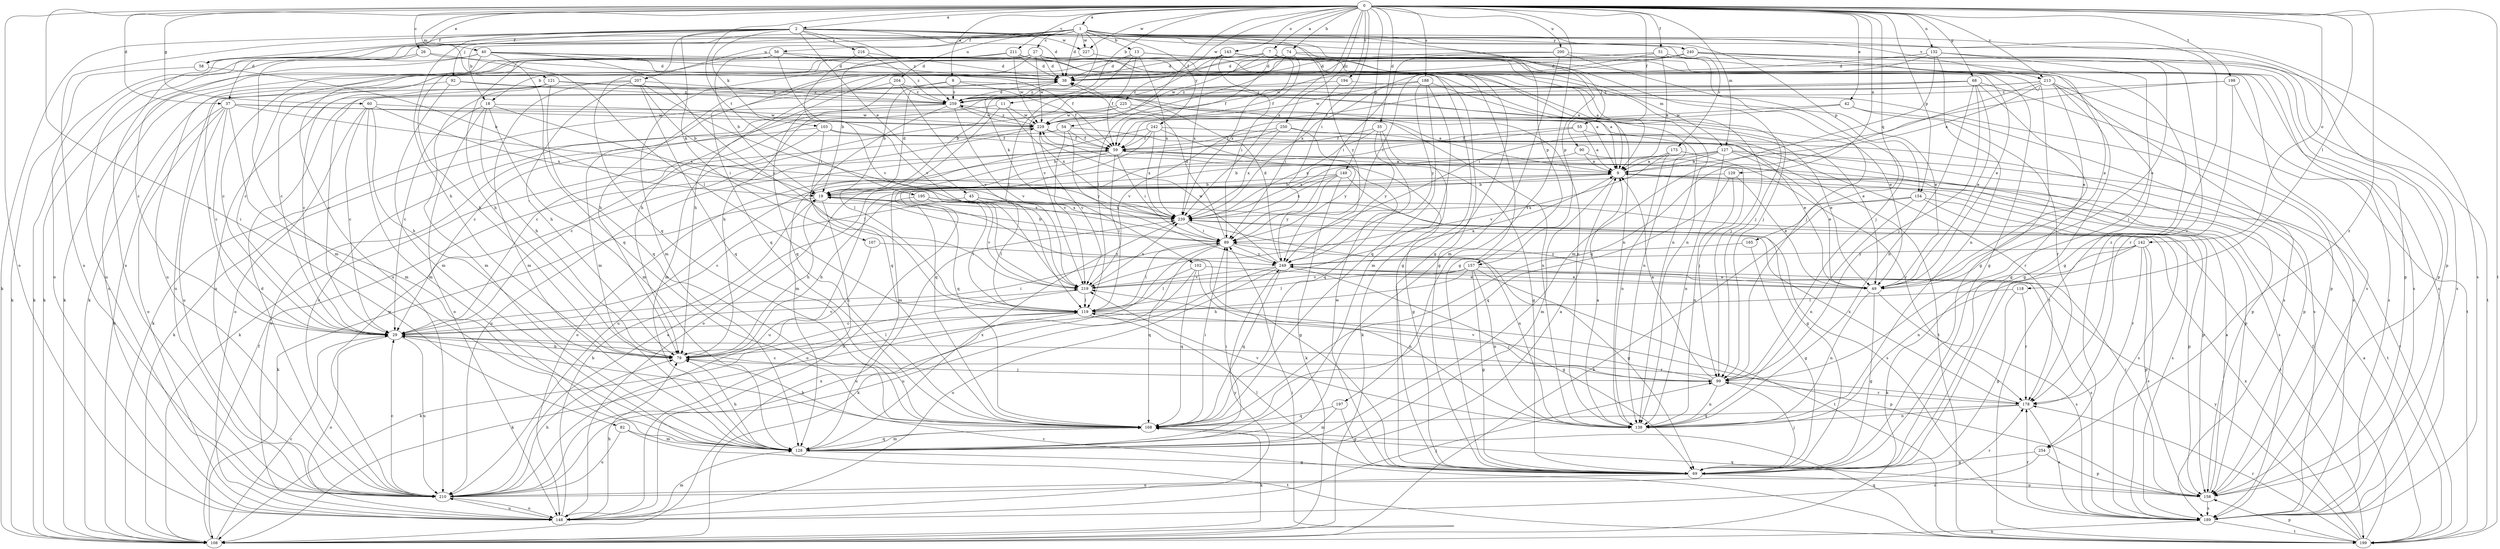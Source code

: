 strict digraph  {
0;
1;
2;
7;
8;
9;
11;
13;
18;
19;
26;
27;
29;
35;
37;
38;
40;
42;
45;
49;
51;
54;
55;
56;
58;
59;
60;
68;
69;
74;
79;
82;
89;
90;
92;
99;
102;
103;
107;
108;
118;
119;
121;
127;
128;
129;
132;
138;
142;
143;
148;
149;
154;
157;
158;
165;
168;
173;
178;
188;
189;
194;
195;
197;
198;
199;
200;
204;
207;
210;
211;
213;
216;
219;
225;
227;
229;
239;
240;
242;
249;
250;
254;
259;
0 -> 1  [label=a];
0 -> 2  [label=a];
0 -> 7  [label=a];
0 -> 8  [label=a];
0 -> 11  [label=b];
0 -> 26  [label=c];
0 -> 35  [label=d];
0 -> 37  [label=d];
0 -> 40  [label=e];
0 -> 42  [label=e];
0 -> 51  [label=f];
0 -> 54  [label=f];
0 -> 55  [label=f];
0 -> 60  [label=g];
0 -> 68  [label=g];
0 -> 74  [label=h];
0 -> 82  [label=i];
0 -> 89  [label=i];
0 -> 118  [label=l];
0 -> 121  [label=m];
0 -> 127  [label=m];
0 -> 129  [label=n];
0 -> 132  [label=n];
0 -> 142  [label=o];
0 -> 143  [label=o];
0 -> 148  [label=o];
0 -> 149  [label=p];
0 -> 154  [label=p];
0 -> 165  [label=q];
0 -> 188  [label=s];
0 -> 194  [label=t];
0 -> 195  [label=t];
0 -> 197  [label=t];
0 -> 198  [label=t];
0 -> 199  [label=t];
0 -> 200  [label=u];
0 -> 211  [label=v];
0 -> 213  [label=v];
0 -> 225  [label=w];
0 -> 227  [label=w];
0 -> 239  [label=x];
0 -> 250  [label=z];
0 -> 254  [label=z];
1 -> 13  [label=b];
1 -> 18  [label=b];
1 -> 27  [label=c];
1 -> 37  [label=d];
1 -> 38  [label=d];
1 -> 56  [label=f];
1 -> 58  [label=f];
1 -> 102  [label=k];
1 -> 148  [label=o];
1 -> 154  [label=p];
1 -> 157  [label=p];
1 -> 173  [label=r];
1 -> 189  [label=s];
1 -> 204  [label=u];
1 -> 207  [label=u];
1 -> 210  [label=u];
1 -> 213  [label=v];
1 -> 227  [label=w];
1 -> 240  [label=y];
1 -> 242  [label=y];
1 -> 249  [label=y];
1 -> 254  [label=z];
2 -> 38  [label=d];
2 -> 45  [label=e];
2 -> 58  [label=f];
2 -> 69  [label=g];
2 -> 79  [label=h];
2 -> 90  [label=j];
2 -> 92  [label=j];
2 -> 103  [label=k];
2 -> 107  [label=k];
2 -> 108  [label=k];
2 -> 157  [label=p];
2 -> 158  [label=p];
2 -> 168  [label=q];
2 -> 210  [label=u];
2 -> 216  [label=v];
2 -> 227  [label=w];
2 -> 259  [label=z];
7 -> 9  [label=a];
7 -> 18  [label=b];
7 -> 38  [label=d];
7 -> 49  [label=e];
7 -> 59  [label=f];
7 -> 79  [label=h];
7 -> 127  [label=m];
7 -> 189  [label=s];
7 -> 229  [label=w];
7 -> 239  [label=x];
8 -> 19  [label=b];
8 -> 59  [label=f];
8 -> 99  [label=j];
8 -> 210  [label=u];
8 -> 259  [label=z];
9 -> 19  [label=b];
9 -> 128  [label=m];
9 -> 158  [label=p];
9 -> 199  [label=t];
9 -> 210  [label=u];
11 -> 29  [label=c];
11 -> 119  [label=l];
11 -> 229  [label=w];
11 -> 239  [label=x];
13 -> 38  [label=d];
13 -> 59  [label=f];
13 -> 108  [label=k];
13 -> 119  [label=l];
13 -> 189  [label=s];
13 -> 199  [label=t];
13 -> 239  [label=x];
18 -> 29  [label=c];
18 -> 79  [label=h];
18 -> 89  [label=i];
18 -> 128  [label=m];
18 -> 148  [label=o];
18 -> 229  [label=w];
19 -> 38  [label=d];
19 -> 69  [label=g];
19 -> 79  [label=h];
19 -> 108  [label=k];
19 -> 148  [label=o];
19 -> 199  [label=t];
19 -> 239  [label=x];
26 -> 38  [label=d];
26 -> 108  [label=k];
26 -> 119  [label=l];
26 -> 128  [label=m];
27 -> 9  [label=a];
27 -> 29  [label=c];
27 -> 38  [label=d];
27 -> 49  [label=e];
27 -> 69  [label=g];
27 -> 128  [label=m];
27 -> 148  [label=o];
27 -> 168  [label=q];
27 -> 229  [label=w];
29 -> 79  [label=h];
29 -> 89  [label=i];
29 -> 148  [label=o];
29 -> 178  [label=r];
29 -> 210  [label=u];
29 -> 219  [label=v];
35 -> 59  [label=f];
35 -> 108  [label=k];
35 -> 168  [label=q];
35 -> 239  [label=x];
35 -> 249  [label=y];
37 -> 9  [label=a];
37 -> 29  [label=c];
37 -> 108  [label=k];
37 -> 128  [label=m];
37 -> 148  [label=o];
37 -> 210  [label=u];
37 -> 229  [label=w];
37 -> 239  [label=x];
38 -> 259  [label=z];
40 -> 29  [label=c];
40 -> 38  [label=d];
40 -> 59  [label=f];
40 -> 79  [label=h];
40 -> 138  [label=n];
40 -> 168  [label=q];
40 -> 210  [label=u];
40 -> 219  [label=v];
42 -> 178  [label=r];
42 -> 189  [label=s];
42 -> 219  [label=v];
42 -> 229  [label=w];
45 -> 29  [label=c];
45 -> 119  [label=l];
45 -> 189  [label=s];
45 -> 239  [label=x];
49 -> 69  [label=g];
49 -> 138  [label=n];
49 -> 189  [label=s];
51 -> 9  [label=a];
51 -> 38  [label=d];
51 -> 69  [label=g];
51 -> 79  [label=h];
51 -> 89  [label=i];
51 -> 99  [label=j];
54 -> 49  [label=e];
54 -> 59  [label=f];
54 -> 108  [label=k];
54 -> 219  [label=v];
54 -> 249  [label=y];
55 -> 9  [label=a];
55 -> 49  [label=e];
55 -> 59  [label=f];
55 -> 148  [label=o];
56 -> 19  [label=b];
56 -> 29  [label=c];
56 -> 38  [label=d];
56 -> 69  [label=g];
56 -> 108  [label=k];
56 -> 219  [label=v];
58 -> 19  [label=b];
58 -> 108  [label=k];
59 -> 9  [label=a];
59 -> 69  [label=g];
59 -> 89  [label=i];
59 -> 99  [label=j];
59 -> 119  [label=l];
59 -> 128  [label=m];
59 -> 148  [label=o];
59 -> 210  [label=u];
60 -> 29  [label=c];
60 -> 79  [label=h];
60 -> 128  [label=m];
60 -> 148  [label=o];
60 -> 229  [label=w];
60 -> 239  [label=x];
68 -> 49  [label=e];
68 -> 59  [label=f];
68 -> 69  [label=g];
68 -> 79  [label=h];
68 -> 99  [label=j];
68 -> 138  [label=n];
68 -> 189  [label=s];
68 -> 259  [label=z];
69 -> 99  [label=j];
69 -> 119  [label=l];
69 -> 158  [label=p];
69 -> 210  [label=u];
69 -> 229  [label=w];
74 -> 38  [label=d];
74 -> 59  [label=f];
74 -> 99  [label=j];
74 -> 119  [label=l];
74 -> 189  [label=s];
79 -> 99  [label=j];
79 -> 119  [label=l];
82 -> 128  [label=m];
82 -> 199  [label=t];
82 -> 210  [label=u];
89 -> 19  [label=b];
89 -> 38  [label=d];
89 -> 69  [label=g];
89 -> 108  [label=k];
89 -> 119  [label=l];
89 -> 168  [label=q];
89 -> 249  [label=y];
90 -> 9  [label=a];
90 -> 158  [label=p];
90 -> 168  [label=q];
92 -> 29  [label=c];
92 -> 128  [label=m];
92 -> 138  [label=n];
92 -> 259  [label=z];
99 -> 9  [label=a];
99 -> 29  [label=c];
99 -> 138  [label=n];
99 -> 178  [label=r];
99 -> 219  [label=v];
102 -> 49  [label=e];
102 -> 119  [label=l];
102 -> 138  [label=n];
102 -> 168  [label=q];
102 -> 210  [label=u];
103 -> 29  [label=c];
103 -> 59  [label=f];
103 -> 119  [label=l];
103 -> 148  [label=o];
103 -> 158  [label=p];
107 -> 79  [label=h];
107 -> 249  [label=y];
108 -> 29  [label=c];
108 -> 59  [label=f];
108 -> 89  [label=i];
108 -> 239  [label=x];
118 -> 69  [label=g];
118 -> 119  [label=l];
118 -> 178  [label=r];
119 -> 29  [label=c];
119 -> 99  [label=j];
119 -> 108  [label=k];
119 -> 158  [label=p];
121 -> 9  [label=a];
121 -> 29  [label=c];
121 -> 49  [label=e];
121 -> 128  [label=m];
121 -> 168  [label=q];
121 -> 210  [label=u];
121 -> 259  [label=z];
127 -> 9  [label=a];
127 -> 19  [label=b];
127 -> 49  [label=e];
127 -> 138  [label=n];
127 -> 189  [label=s];
127 -> 199  [label=t];
127 -> 210  [label=u];
127 -> 239  [label=x];
128 -> 9  [label=a];
128 -> 69  [label=g];
128 -> 79  [label=h];
128 -> 89  [label=i];
128 -> 168  [label=q];
128 -> 239  [label=x];
129 -> 19  [label=b];
129 -> 49  [label=e];
129 -> 138  [label=n];
129 -> 168  [label=q];
132 -> 38  [label=d];
132 -> 49  [label=e];
132 -> 99  [label=j];
132 -> 128  [label=m];
132 -> 138  [label=n];
132 -> 178  [label=r];
132 -> 229  [label=w];
138 -> 9  [label=a];
138 -> 219  [label=v];
142 -> 108  [label=k];
142 -> 138  [label=n];
142 -> 158  [label=p];
142 -> 178  [label=r];
142 -> 189  [label=s];
142 -> 249  [label=y];
143 -> 38  [label=d];
143 -> 69  [label=g];
143 -> 89  [label=i];
143 -> 99  [label=j];
143 -> 210  [label=u];
143 -> 219  [label=v];
143 -> 239  [label=x];
148 -> 19  [label=b];
148 -> 79  [label=h];
148 -> 99  [label=j];
148 -> 128  [label=m];
148 -> 210  [label=u];
148 -> 249  [label=y];
149 -> 19  [label=b];
149 -> 69  [label=g];
149 -> 108  [label=k];
149 -> 148  [label=o];
149 -> 239  [label=x];
149 -> 249  [label=y];
154 -> 108  [label=k];
154 -> 138  [label=n];
154 -> 158  [label=p];
154 -> 189  [label=s];
154 -> 239  [label=x];
157 -> 49  [label=e];
157 -> 69  [label=g];
157 -> 79  [label=h];
157 -> 119  [label=l];
157 -> 138  [label=n];
157 -> 199  [label=t];
157 -> 219  [label=v];
158 -> 9  [label=a];
158 -> 89  [label=i];
158 -> 168  [label=q];
158 -> 189  [label=s];
165 -> 69  [label=g];
165 -> 249  [label=y];
168 -> 79  [label=h];
168 -> 89  [label=i];
168 -> 108  [label=k];
168 -> 128  [label=m];
173 -> 9  [label=a];
173 -> 138  [label=n];
173 -> 178  [label=r];
173 -> 219  [label=v];
178 -> 138  [label=n];
178 -> 168  [label=q];
178 -> 189  [label=s];
178 -> 239  [label=x];
188 -> 9  [label=a];
188 -> 128  [label=m];
188 -> 168  [label=q];
188 -> 229  [label=w];
188 -> 249  [label=y];
188 -> 259  [label=z];
189 -> 108  [label=k];
189 -> 178  [label=r];
189 -> 199  [label=t];
194 -> 49  [label=e];
194 -> 89  [label=i];
194 -> 259  [label=z];
195 -> 79  [label=h];
195 -> 119  [label=l];
195 -> 189  [label=s];
195 -> 219  [label=v];
195 -> 239  [label=x];
197 -> 69  [label=g];
197 -> 128  [label=m];
197 -> 168  [label=q];
198 -> 89  [label=i];
198 -> 178  [label=r];
198 -> 189  [label=s];
198 -> 259  [label=z];
199 -> 9  [label=a];
199 -> 29  [label=c];
199 -> 59  [label=f];
199 -> 158  [label=p];
199 -> 168  [label=q];
199 -> 178  [label=r];
199 -> 239  [label=x];
199 -> 249  [label=y];
200 -> 38  [label=d];
200 -> 89  [label=i];
200 -> 99  [label=j];
200 -> 128  [label=m];
200 -> 158  [label=p];
204 -> 128  [label=m];
204 -> 158  [label=p];
204 -> 168  [label=q];
204 -> 219  [label=v];
204 -> 259  [label=z];
207 -> 19  [label=b];
207 -> 29  [label=c];
207 -> 79  [label=h];
207 -> 89  [label=i];
207 -> 128  [label=m];
207 -> 168  [label=q];
207 -> 259  [label=z];
210 -> 9  [label=a];
210 -> 29  [label=c];
210 -> 38  [label=d];
210 -> 79  [label=h];
210 -> 148  [label=o];
210 -> 178  [label=r];
210 -> 229  [label=w];
211 -> 19  [label=b];
211 -> 38  [label=d];
211 -> 69  [label=g];
211 -> 79  [label=h];
211 -> 108  [label=k];
211 -> 138  [label=n];
211 -> 229  [label=w];
213 -> 9  [label=a];
213 -> 19  [label=b];
213 -> 49  [label=e];
213 -> 69  [label=g];
213 -> 168  [label=q];
213 -> 189  [label=s];
213 -> 199  [label=t];
213 -> 259  [label=z];
216 -> 38  [label=d];
216 -> 219  [label=v];
216 -> 259  [label=z];
219 -> 9  [label=a];
219 -> 108  [label=k];
219 -> 119  [label=l];
219 -> 239  [label=x];
225 -> 29  [label=c];
225 -> 49  [label=e];
225 -> 128  [label=m];
225 -> 138  [label=n];
225 -> 229  [label=w];
227 -> 138  [label=n];
227 -> 210  [label=u];
229 -> 59  [label=f];
229 -> 108  [label=k];
229 -> 199  [label=t];
229 -> 219  [label=v];
229 -> 259  [label=z];
239 -> 89  [label=i];
239 -> 138  [label=n];
240 -> 29  [label=c];
240 -> 38  [label=d];
240 -> 69  [label=g];
240 -> 79  [label=h];
240 -> 158  [label=p];
240 -> 189  [label=s];
240 -> 199  [label=t];
240 -> 239  [label=x];
242 -> 59  [label=f];
242 -> 69  [label=g];
242 -> 128  [label=m];
242 -> 158  [label=p];
242 -> 168  [label=q];
242 -> 239  [label=x];
249 -> 38  [label=d];
249 -> 49  [label=e];
249 -> 69  [label=g];
249 -> 148  [label=o];
249 -> 168  [label=q];
249 -> 189  [label=s];
249 -> 210  [label=u];
249 -> 219  [label=v];
249 -> 229  [label=w];
250 -> 19  [label=b];
250 -> 59  [label=f];
250 -> 178  [label=r];
250 -> 239  [label=x];
250 -> 249  [label=y];
254 -> 69  [label=g];
254 -> 148  [label=o];
254 -> 158  [label=p];
259 -> 38  [label=d];
259 -> 108  [label=k];
259 -> 138  [label=n];
259 -> 168  [label=q];
259 -> 210  [label=u];
259 -> 219  [label=v];
259 -> 229  [label=w];
}
